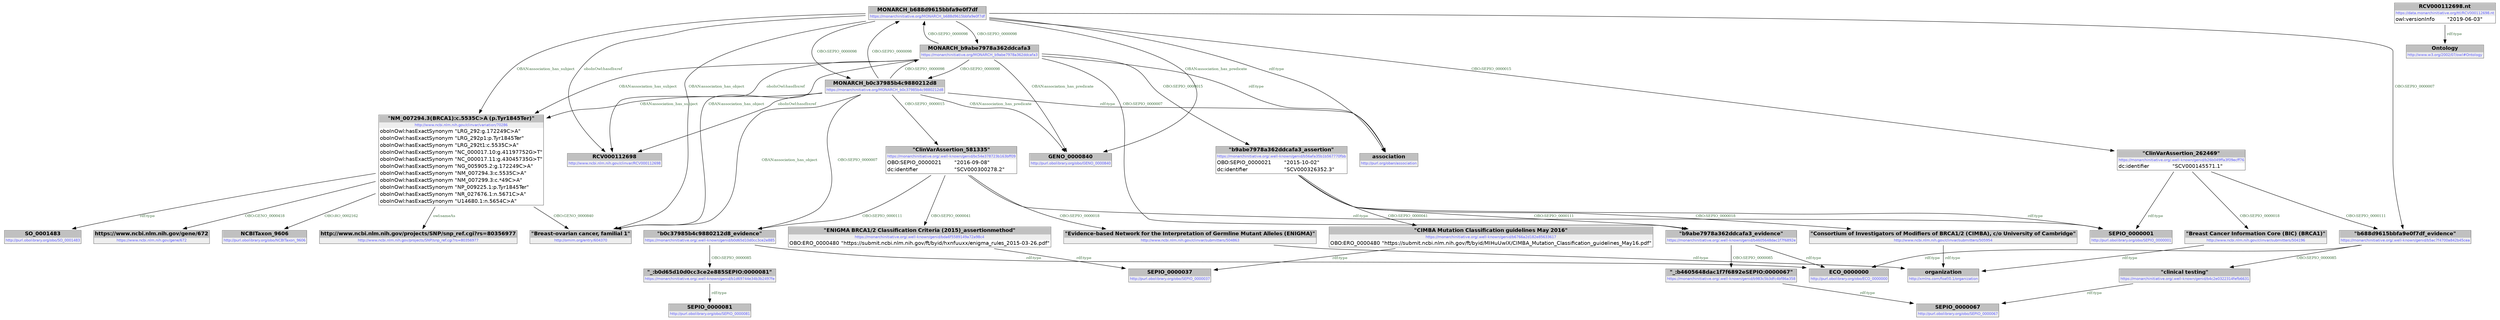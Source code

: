 digraph { 
 node [ fontname="DejaVu Sans" ] ; 
	node1 -> node2 [ color=BLACK, label=< <font point-size='10' color='#336633'>oboInOwl:hasdbxref</font> > ] ;
	node4 -> node5 [ color=BLACK, label=< <font point-size='10' color='#336633'>OBAN:association_has_object</font> > ] ;
	node6 -> node7 [ color=BLACK, label=< <font point-size='10' color='#336633'>rdf:type</font> > ] ;
	node3 -> node9 [ color=BLACK, label=< <font point-size='10' color='#336633'>owl:sameAs</font> > ] ;
	node8 -> node10 [ color=BLACK, label=< <font point-size='10' color='#336633'>rdf:type</font> > ] ;
	node4 -> node11 [ color=BLACK, label=< <font point-size='10' color='#336633'>OBAN:association_has_predicate</font> > ] ;
	node12 -> node13 [ color=BLACK, label=< <font point-size='10' color='#336633'>OBO:SEPIO_0000085</font> > ] ;
	node0 -> node14 [ color=BLACK, label=< <font point-size='10' color='#336633'>rdf:type</font> > ] ;
	node15 -> node16 [ color=BLACK, label=< <font point-size='10' color='#336633'>rdf:type</font> > ] ;
	node17 -> node5 [ color=BLACK, label=< <font point-size='10' color='#336633'>OBAN:association_has_object</font> > ] ;
	node18 -> node19 [ color=BLACK, label=< <font point-size='10' color='#336633'>rdf:type</font> > ] ;
	node4 -> node8 [ color=BLACK, label=< <font point-size='10' color='#336633'>OBO:SEPIO_0000015</font> > ] ;
	node8 -> node20 [ color=BLACK, label=< <font point-size='10' color='#336633'>OBO:SEPIO_0000041</font> > ] ;
	node17 -> node3 [ color=BLACK, label=< <font point-size='10' color='#336633'>OBAN:association_has_subject</font> > ] ;
	node21 -> node22 [ color=BLACK, label=< <font point-size='10' color='#336633'>rdf:type</font> > ] ;
	node4 -> node17 [ color=BLACK, label=< <font point-size='10' color='#336633'>OBO:SEPIO_0000098</font> > ] ;
	node24 -> node7 [ color=BLACK, label=< <font point-size='10' color='#336633'>rdf:type</font> > ] ;
	node1 -> node23 [ color=BLACK, label=< <font point-size='10' color='#336633'>OBO:SEPIO_0000015</font> > ] ;
	node25 -> node10 [ color=BLACK, label=< <font point-size='10' color='#336633'>rdf:type</font> > ] ;
	node3 -> node5 [ color=BLACK, label=< <font point-size='10' color='#336633'>OBO:GENO_0000840</font> > ] ;
	node23 -> node26 [ color=BLACK, label=< <font point-size='10' color='#336633'>OBO:SEPIO_0000111</font> > ] ;
	node27 -> node7 [ color=BLACK, label=< <font point-size='10' color='#336633'>rdf:type</font> > ] ;
	node25 -> node0 [ color=BLACK, label=< <font point-size='10' color='#336633'>OBO:SEPIO_0000041</font> > ] ;
	node25 -> node6 [ color=BLACK, label=< <font point-size='10' color='#336633'>OBO:SEPIO_0000018</font> > ] ;
	node4 -> node2 [ color=BLACK, label=< <font point-size='10' color='#336633'>oboInOwl:hasdbxref</font> > ] ;
	node1 -> node11 [ color=BLACK, label=< <font point-size='10' color='#336633'>OBAN:association_has_predicate</font> > ] ;
	node13 -> node19 [ color=BLACK, label=< <font point-size='10' color='#336633'>rdf:type</font> > ] ;
	node1 -> node17 [ color=BLACK, label=< <font point-size='10' color='#336633'>OBO:SEPIO_0000098</font> > ] ;
	node1 -> node4 [ color=BLACK, label=< <font point-size='10' color='#336633'>OBO:SEPIO_0000098</font> > ] ;
	node8 -> node27 [ color=BLACK, label=< <font point-size='10' color='#336633'>OBO:SEPIO_0000018</font> > ] ;
	node17 -> node1 [ color=BLACK, label=< <font point-size='10' color='#336633'>OBO:SEPIO_0000098</font> > ] ;
	node26 -> node16 [ color=BLACK, label=< <font point-size='10' color='#336633'>rdf:type</font> > ] ;
	node17 -> node25 [ color=BLACK, label=< <font point-size='10' color='#336633'>OBO:SEPIO_0000015</font> > ] ;
	node4 -> node29 [ color=BLACK, label=< <font point-size='10' color='#336633'>rdf:type</font> > ] ;
	node23 -> node10 [ color=BLACK, label=< <font point-size='10' color='#336633'>rdf:type</font> > ] ;
	node23 -> node24 [ color=BLACK, label=< <font point-size='10' color='#336633'>OBO:SEPIO_0000018</font> > ] ;
	node4 -> node3 [ color=BLACK, label=< <font point-size='10' color='#336633'>OBAN:association_has_subject</font> > ] ;
	node1 -> node3 [ color=BLACK, label=< <font point-size='10' color='#336633'>OBAN:association_has_subject</font> > ] ;
	node26 -> node18 [ color=BLACK, label=< <font point-size='10' color='#336633'>OBO:SEPIO_0000085</font> > ] ;
	node28 -> node30 [ color=BLACK, label=< <font point-size='10' color='#336633'>rdf:type</font> > ] ;
	node1 -> node5 [ color=BLACK, label=< <font point-size='10' color='#336633'>OBAN:association_has_object</font> > ] ;
	node17 -> node11 [ color=BLACK, label=< <font point-size='10' color='#336633'>OBAN:association_has_predicate</font> > ] ;
	node17 -> node29 [ color=BLACK, label=< <font point-size='10' color='#336633'>rdf:type</font> > ] ;
	node8 -> node12 [ color=BLACK, label=< <font point-size='10' color='#336633'>OBO:SEPIO_0000111</font> > ] ;
	node17 -> node2 [ color=BLACK, label=< <font point-size='10' color='#336633'>oboInOwl:hasdbxref</font> > ] ;
	node3 -> node31 [ color=BLACK, label=< <font point-size='10' color='#336633'>rdf:type</font> > ] ;
	node12 -> node16 [ color=BLACK, label=< <font point-size='10' color='#336633'>rdf:type</font> > ] ;
	node15 -> node28 [ color=BLACK, label=< <font point-size='10' color='#336633'>OBO:SEPIO_0000085</font> > ] ;
	node3 -> node32 [ color=BLACK, label=< <font point-size='10' color='#336633'>OBO:GENO_0000418</font> > ] ;
	node4 -> node12 [ color=BLACK, label=< <font point-size='10' color='#336633'>OBO:SEPIO_0000007</font> > ] ;
	node4 -> node1 [ color=BLACK, label=< <font point-size='10' color='#336633'>OBO:SEPIO_0000098</font> > ] ;
	node17 -> node15 [ color=BLACK, label=< <font point-size='10' color='#336633'>OBO:SEPIO_0000007</font> > ] ;
	node1 -> node26 [ color=BLACK, label=< <font point-size='10' color='#336633'>OBO:SEPIO_0000007</font> > ] ;
	node1 -> node29 [ color=BLACK, label=< <font point-size='10' color='#336633'>rdf:type</font> > ] ;
	node17 -> node4 [ color=BLACK, label=< <font point-size='10' color='#336633'>OBO:SEPIO_0000098</font> > ] ;
	node3 -> node33 [ color=BLACK, label=< <font point-size='10' color='#336633'>OBO:RO_0002162</font> > ] ;
	node25 -> node15 [ color=BLACK, label=< <font point-size='10' color='#336633'>OBO:SEPIO_0000111</font> > ] ;
	node20 -> node14 [ color=BLACK, label=< <font point-size='10' color='#336633'>rdf:type</font> > ] ;
# https://monarchinitiative.org/.well-known/genid/bda6f5589149a72a98c4 node0
node0 [ shape=none, color=black label=< <table color='#666666' cellborder='0' cellspacing='0' border='1'><tr><td colspan='2' bgcolor='grey'><B>&quot;ENIGMA BRCA1/2 Classification Criteria (2015)_assertionmethod&quot;</B></td></tr><tr><td href='https://monarchinitiative.org/.well-known/genid/bda6f5589149a72a98c4' bgcolor='#eeeeee' colspan='2'><font point-size='10' color='#6666ff'>https://monarchinitiative.org/.well-known/genid/bda6f5589149a72a98c4</font></td></tr><tr><td align='left'>OBO:ERO_0000480</td><td align='left'>&quot;https://submit.ncbi.nlm.nih.gov/ft/byid/hxnfuuxx/enigma_rules_2015-03-26.pdf&quot;</td></tr></table> > ] 
# https://monarchinitiative.org/MONARCH_b688d9615bbfa9e0f7df node1
node1 [ shape=none, color=black label=< <table color='#666666' cellborder='0' cellspacing='0' border='1'><tr><td colspan='2' bgcolor='grey'><B>MONARCH_b688d9615bbfa9e0f7df</B></td></tr><tr><td href='https://monarchinitiative.org/MONARCH_b688d9615bbfa9e0f7df' bgcolor='#eeeeee' colspan='2'><font point-size='10' color='#6666ff'>https://monarchinitiative.org/MONARCH_b688d9615bbfa9e0f7df</font></td></tr></table> > ] 
# http://www.ncbi.nlm.nih.gov/clinvar/RCV000112698 node2
node2 [ shape=none, color=black label=< <table color='#666666' cellborder='0' cellspacing='0' border='1'><tr><td colspan='2' bgcolor='grey'><B>RCV000112698</B></td></tr><tr><td href='http://www.ncbi.nlm.nih.gov/clinvar/RCV000112698' bgcolor='#eeeeee' colspan='2'><font point-size='10' color='#6666ff'>http://www.ncbi.nlm.nih.gov/clinvar/RCV000112698</font></td></tr></table> > ] 
# http://www.ncbi.nlm.nih.gov/clinvar/variation/70286 node3
node3 [ shape=none, color=black label=< <table color='#666666' cellborder='0' cellspacing='0' border='1'><tr><td colspan='2' bgcolor='grey'><B>&quot;NM_007294.3(BRCA1):c.5535C&gt;A (p.Tyr1845Ter)&quot;</B></td></tr><tr><td href='http://www.ncbi.nlm.nih.gov/clinvar/variation/70286' bgcolor='#eeeeee' colspan='2'><font point-size='10' color='#6666ff'>http://www.ncbi.nlm.nih.gov/clinvar/variation/70286</font></td></tr><tr><td align='left'>oboInOwl:hasExactSynonym</td><td align='left'>&quot;LRG_292:g.172249C&gt;A&quot;</td></tr><tr><td align='left'>oboInOwl:hasExactSynonym</td><td align='left'>&quot;LRG_292p1:p.Tyr1845Ter&quot;</td></tr><tr><td align='left'>oboInOwl:hasExactSynonym</td><td align='left'>&quot;LRG_292t1:c.5535C&gt;A&quot;</td></tr><tr><td align='left'>oboInOwl:hasExactSynonym</td><td align='left'>&quot;NC_000017.10:g.41197752G&gt;T&quot;</td></tr><tr><td align='left'>oboInOwl:hasExactSynonym</td><td align='left'>&quot;NC_000017.11:g.43045735G&gt;T&quot;</td></tr><tr><td align='left'>oboInOwl:hasExactSynonym</td><td align='left'>&quot;NG_005905.2:g.172249C&gt;A&quot;</td></tr><tr><td align='left'>oboInOwl:hasExactSynonym</td><td align='left'>&quot;NM_007294.3:c.5535C&gt;A&quot;</td></tr><tr><td align='left'>oboInOwl:hasExactSynonym</td><td align='left'>&quot;NM_007299.3:c.*49C&gt;A&quot;</td></tr><tr><td align='left'>oboInOwl:hasExactSynonym</td><td align='left'>&quot;NP_009225.1:p.Tyr1845Ter&quot;</td></tr><tr><td align='left'>oboInOwl:hasExactSynonym</td><td align='left'>&quot;NR_027676.1:n.5671C&gt;A&quot;</td></tr><tr><td align='left'>oboInOwl:hasExactSynonym</td><td align='left'>&quot;U14680.1:n.5654C&gt;A&quot;</td></tr></table> > ] 
# https://monarchinitiative.org/MONARCH_b9abe7978a362ddcafa3 node4
node4 [ shape=none, color=black label=< <table color='#666666' cellborder='0' cellspacing='0' border='1'><tr><td colspan='2' bgcolor='grey'><B>MONARCH_b9abe7978a362ddcafa3</B></td></tr><tr><td href='https://monarchinitiative.org/MONARCH_b9abe7978a362ddcafa3' bgcolor='#eeeeee' colspan='2'><font point-size='10' color='#6666ff'>https://monarchinitiative.org/MONARCH_b9abe7978a362ddcafa3</font></td></tr></table> > ] 
# http://omim.org/entry/604370 node5
node5 [ shape=none, color=black label=< <table color='#666666' cellborder='0' cellspacing='0' border='1'><tr><td colspan='2' bgcolor='grey'><B>&quot;Breast-ovarian cancer, familial 1&quot;</B></td></tr><tr><td href='http://omim.org/entry/604370' bgcolor='#eeeeee' colspan='2'><font point-size='10' color='#6666ff'>http://omim.org/entry/604370</font></td></tr></table> > ] 
# http://www.ncbi.nlm.nih.gov/clinvar/submitters/504863 node6
node6 [ shape=none, color=black label=< <table color='#666666' cellborder='0' cellspacing='0' border='1'><tr><td colspan='2' bgcolor='grey'><B>&quot;Evidence-based Network for the Interpretation of Germline Mutant Alleles (ENIGMA)&quot;</B></td></tr><tr><td href='http://www.ncbi.nlm.nih.gov/clinvar/submitters/504863' bgcolor='#eeeeee' colspan='2'><font point-size='10' color='#6666ff'>http://www.ncbi.nlm.nih.gov/clinvar/submitters/504863</font></td></tr></table> > ] 
# http://xmlns.com/foaf/0.1/organization node7
node7 [ shape=none, color=black label=< <table color='#666666' cellborder='0' cellspacing='0' border='1'><tr><td colspan='2' bgcolor='grey'><B>organization</B></td></tr><tr><td href='http://xmlns.com/foaf/0.1/organization' bgcolor='#eeeeee' colspan='2'><font point-size='10' color='#6666ff'>http://xmlns.com/foaf/0.1/organization</font></td></tr></table> > ] 
# https://monarchinitiative.org/.well-known/genid/b56afa35b1b567770fbb node8
node8 [ shape=none, color=black label=< <table color='#666666' cellborder='0' cellspacing='0' border='1'><tr><td colspan='2' bgcolor='grey'><B>&quot;b9abe7978a362ddcafa3_assertion&quot;</B></td></tr><tr><td href='https://monarchinitiative.org/.well-known/genid/b56afa35b1b567770fbb' bgcolor='#eeeeee' colspan='2'><font point-size='10' color='#6666ff'>https://monarchinitiative.org/.well-known/genid/b56afa35b1b567770fbb</font></td></tr><tr><td align='left'>OBO:SEPIO_0000021</td><td align='left'>&quot;2015-10-02&quot;</td></tr><tr><td align='left'>dc:identifier</td><td align='left'>&quot;SCV000326352.3&quot;</td></tr></table> > ] 
# http://www.ncbi.nlm.nih.gov/projects/SNP/snp_ref.cgi?rs=80356977 node9
node9 [ shape=none, color=black label=< <table color='#666666' cellborder='0' cellspacing='0' border='1'><tr><td colspan='2' bgcolor='grey'><B>http://www.ncbi.nlm.nih.gov/projects/SNP/snp_ref.cgi?rs=80356977</B></td></tr><tr><td href='http://www.ncbi.nlm.nih.gov/projects/SNP/snp_ref.cgi?rs=80356977' bgcolor='#eeeeee' colspan='2'><font point-size='10' color='#6666ff'>http://www.ncbi.nlm.nih.gov/projects/SNP/snp_ref.cgi?rs=80356977</font></td></tr></table> > ] 
# http://purl.obolibrary.org/obo/SEPIO_0000001 node10
node10 [ shape=none, color=black label=< <table color='#666666' cellborder='0' cellspacing='0' border='1'><tr><td colspan='2' bgcolor='grey'><B>SEPIO_0000001</B></td></tr><tr><td href='http://purl.obolibrary.org/obo/SEPIO_0000001' bgcolor='#eeeeee' colspan='2'><font point-size='10' color='#6666ff'>http://purl.obolibrary.org/obo/SEPIO_0000001</font></td></tr></table> > ] 
# http://purl.obolibrary.org/obo/GENO_0000840 node11
node11 [ shape=none, color=black label=< <table color='#666666' cellborder='0' cellspacing='0' border='1'><tr><td colspan='2' bgcolor='grey'><B>GENO_0000840</B></td></tr><tr><td href='http://purl.obolibrary.org/obo/GENO_0000840' bgcolor='#eeeeee' colspan='2'><font point-size='10' color='#6666ff'>http://purl.obolibrary.org/obo/GENO_0000840</font></td></tr></table> > ] 
# https://monarchinitiative.org/.well-known/genid/b4605648dac1f7f6892e node12
node12 [ shape=none, color=black label=< <table color='#666666' cellborder='0' cellspacing='0' border='1'><tr><td colspan='2' bgcolor='grey'><B>&quot;b9abe7978a362ddcafa3_evidence&quot;</B></td></tr><tr><td href='https://monarchinitiative.org/.well-known/genid/b4605648dac1f7f6892e' bgcolor='#eeeeee' colspan='2'><font point-size='10' color='#6666ff'>https://monarchinitiative.org/.well-known/genid/b4605648dac1f7f6892e</font></td></tr></table> > ] 
# https://monarchinitiative.org/.well-known/genid/b983c5b3dfc4bf86a358 node13
node13 [ shape=none, color=black label=< <table color='#666666' cellborder='0' cellspacing='0' border='1'><tr><td colspan='2' bgcolor='grey'><B>&quot;_:b4605648dac1f7f6892eSEPIO:0000067&quot;</B></td></tr><tr><td href='https://monarchinitiative.org/.well-known/genid/b983c5b3dfc4bf86a358' bgcolor='#eeeeee' colspan='2'><font point-size='10' color='#6666ff'>https://monarchinitiative.org/.well-known/genid/b983c5b3dfc4bf86a358</font></td></tr></table> > ] 
# http://purl.obolibrary.org/obo/SEPIO_0000037 node14
node14 [ shape=none, color=black label=< <table color='#666666' cellborder='0' cellspacing='0' border='1'><tr><td colspan='2' bgcolor='grey'><B>SEPIO_0000037</B></td></tr><tr><td href='http://purl.obolibrary.org/obo/SEPIO_0000037' bgcolor='#eeeeee' colspan='2'><font point-size='10' color='#6666ff'>http://purl.obolibrary.org/obo/SEPIO_0000037</font></td></tr></table> > ] 
# https://monarchinitiative.org/.well-known/genid/b0d65d10d0cc3ce2e885 node15
node15 [ shape=none, color=black label=< <table color='#666666' cellborder='0' cellspacing='0' border='1'><tr><td colspan='2' bgcolor='grey'><B>&quot;b0c37985b4c9880212d8_evidence&quot;</B></td></tr><tr><td href='https://monarchinitiative.org/.well-known/genid/b0d65d10d0cc3ce2e885' bgcolor='#eeeeee' colspan='2'><font point-size='10' color='#6666ff'>https://monarchinitiative.org/.well-known/genid/b0d65d10d0cc3ce2e885</font></td></tr></table> > ] 
# http://purl.obolibrary.org/obo/ECO_0000000 node16
node16 [ shape=none, color=black label=< <table color='#666666' cellborder='0' cellspacing='0' border='1'><tr><td colspan='2' bgcolor='grey'><B>ECO_0000000</B></td></tr><tr><td href='http://purl.obolibrary.org/obo/ECO_0000000' bgcolor='#eeeeee' colspan='2'><font point-size='10' color='#6666ff'>http://purl.obolibrary.org/obo/ECO_0000000</font></td></tr></table> > ] 
# https://monarchinitiative.org/MONARCH_b0c37985b4c9880212d8 node17
node17 [ shape=none, color=black label=< <table color='#666666' cellborder='0' cellspacing='0' border='1'><tr><td colspan='2' bgcolor='grey'><B>MONARCH_b0c37985b4c9880212d8</B></td></tr><tr><td href='https://monarchinitiative.org/MONARCH_b0c37985b4c9880212d8' bgcolor='#eeeeee' colspan='2'><font point-size='10' color='#6666ff'>https://monarchinitiative.org/MONARCH_b0c37985b4c9880212d8</font></td></tr></table> > ] 
# https://monarchinitiative.org/.well-known/genid/b4c2e0322314fefb6631 node18
node18 [ shape=none, color=black label=< <table color='#666666' cellborder='0' cellspacing='0' border='1'><tr><td colspan='2' bgcolor='grey'><B>&quot;clinical testing&quot;</B></td></tr><tr><td href='https://monarchinitiative.org/.well-known/genid/b4c2e0322314fefb6631' bgcolor='#eeeeee' colspan='2'><font point-size='10' color='#6666ff'>https://monarchinitiative.org/.well-known/genid/b4c2e0322314fefb6631</font></td></tr></table> > ] 
# http://purl.obolibrary.org/obo/SEPIO_0000067 node19
node19 [ shape=none, color=black label=< <table color='#666666' cellborder='0' cellspacing='0' border='1'><tr><td colspan='2' bgcolor='grey'><B>SEPIO_0000067</B></td></tr><tr><td href='http://purl.obolibrary.org/obo/SEPIO_0000067' bgcolor='#eeeeee' colspan='2'><font point-size='10' color='#6666ff'>http://purl.obolibrary.org/obo/SEPIO_0000067</font></td></tr></table> > ] 
# https://monarchinitiative.org/.well-known/genid/b6766a2d182e85633617 node20
node20 [ shape=none, color=black label=< <table color='#666666' cellborder='0' cellspacing='0' border='1'><tr><td colspan='2' bgcolor='grey'><B>&quot;CIMBA Mutation Classification guidelines May 2016&quot;</B></td></tr><tr><td href='https://monarchinitiative.org/.well-known/genid/b6766a2d182e85633617' bgcolor='#eeeeee' colspan='2'><font point-size='10' color='#6666ff'>https://monarchinitiative.org/.well-known/genid/b6766a2d182e85633617</font></td></tr><tr><td align='left'>OBO:ERO_0000480</td><td align='left'>&quot;https://submit.ncbi.nlm.nih.gov/ft/byid/MIHuUwlX/CIMBA_Mutation_Classification_guidelines_May16.pdf&quot;</td></tr></table> > ] 
# https://data.monarchinitiative.org/ttl/RCV000112698.nt node21
node21 [ shape=none, color=black label=< <table color='#666666' cellborder='0' cellspacing='0' border='1'><tr><td colspan='2' bgcolor='grey'><B>RCV000112698.nt</B></td></tr><tr><td href='https://data.monarchinitiative.org/ttl/RCV000112698.nt' bgcolor='#eeeeee' colspan='2'><font point-size='10' color='#6666ff'>https://data.monarchinitiative.org/ttl/RCV000112698.nt</font></td></tr><tr><td align='left'>owl:versionInfo</td><td align='left'>&quot;2019-06-03&quot;</td></tr></table> > ] 
# http://www.w3.org/2002/07/owl#Ontology node22
node22 [ shape=none, color=black label=< <table color='#666666' cellborder='0' cellspacing='0' border='1'><tr><td colspan='2' bgcolor='grey'><B>Ontology</B></td></tr><tr><td href='http://www.w3.org/2002/07/owl#Ontology' bgcolor='#eeeeee' colspan='2'><font point-size='10' color='#6666ff'>http://www.w3.org/2002/07/owl#Ontology</font></td></tr></table> > ] 
# https://monarchinitiative.org/.well-known/genid/b26b049ffa3f09ecff76 node23
node23 [ shape=none, color=black label=< <table color='#666666' cellborder='0' cellspacing='0' border='1'><tr><td colspan='2' bgcolor='grey'><B>&quot;ClinVarAssertion_262469&quot;</B></td></tr><tr><td href='https://monarchinitiative.org/.well-known/genid/b26b049ffa3f09ecff76' bgcolor='#eeeeee' colspan='2'><font point-size='10' color='#6666ff'>https://monarchinitiative.org/.well-known/genid/b26b049ffa3f09ecff76</font></td></tr><tr><td align='left'>dc:identifier</td><td align='left'>&quot;SCV000145571.1&quot;</td></tr></table> > ] 
# http://www.ncbi.nlm.nih.gov/clinvar/submitters/504196 node24
node24 [ shape=none, color=black label=< <table color='#666666' cellborder='0' cellspacing='0' border='1'><tr><td colspan='2' bgcolor='grey'><B>&quot;Breast Cancer Information Core (BIC) (BRCA1)&quot;</B></td></tr><tr><td href='http://www.ncbi.nlm.nih.gov/clinvar/submitters/504196' bgcolor='#eeeeee' colspan='2'><font point-size='10' color='#6666ff'>http://www.ncbi.nlm.nih.gov/clinvar/submitters/504196</font></td></tr></table> > ] 
# https://monarchinitiative.org/.well-known/genid/bc54e378723b163bff09 node25
node25 [ shape=none, color=black label=< <table color='#666666' cellborder='0' cellspacing='0' border='1'><tr><td colspan='2' bgcolor='grey'><B>&quot;ClinVarAssertion_581335&quot;</B></td></tr><tr><td href='https://monarchinitiative.org/.well-known/genid/bc54e378723b163bff09' bgcolor='#eeeeee' colspan='2'><font point-size='10' color='#6666ff'>https://monarchinitiative.org/.well-known/genid/bc54e378723b163bff09</font></td></tr><tr><td align='left'>OBO:SEPIO_0000021</td><td align='left'>&quot;2016-09-08&quot;</td></tr><tr><td align='left'>dc:identifier</td><td align='left'>&quot;SCV000300278.2&quot;</td></tr></table> > ] 
# https://monarchinitiative.org/.well-known/genid/b5ac7f4700a842b45cea node26
node26 [ shape=none, color=black label=< <table color='#666666' cellborder='0' cellspacing='0' border='1'><tr><td colspan='2' bgcolor='grey'><B>&quot;b688d9615bbfa9e0f7df_evidence&quot;</B></td></tr><tr><td href='https://monarchinitiative.org/.well-known/genid/b5ac7f4700a842b45cea' bgcolor='#eeeeee' colspan='2'><font point-size='10' color='#6666ff'>https://monarchinitiative.org/.well-known/genid/b5ac7f4700a842b45cea</font></td></tr></table> > ] 
# http://www.ncbi.nlm.nih.gov/clinvar/submitters/505954 node27
node27 [ shape=none, color=black label=< <table color='#666666' cellborder='0' cellspacing='0' border='1'><tr><td colspan='2' bgcolor='grey'><B>&quot;Consortium of Investigators of Modifiers of BRCA1/2 (CIMBA), c/o University of Cambridge&quot;</B></td></tr><tr><td href='http://www.ncbi.nlm.nih.gov/clinvar/submitters/505954' bgcolor='#eeeeee' colspan='2'><font point-size='10' color='#6666ff'>http://www.ncbi.nlm.nih.gov/clinvar/submitters/505954</font></td></tr></table> > ] 
# https://monarchinitiative.org/.well-known/genid/b1d69744e34b3b2497fe node28
node28 [ shape=none, color=black label=< <table color='#666666' cellborder='0' cellspacing='0' border='1'><tr><td colspan='2' bgcolor='grey'><B>&quot;_:b0d65d10d0cc3ce2e885SEPIO:0000081&quot;</B></td></tr><tr><td href='https://monarchinitiative.org/.well-known/genid/b1d69744e34b3b2497fe' bgcolor='#eeeeee' colspan='2'><font point-size='10' color='#6666ff'>https://monarchinitiative.org/.well-known/genid/b1d69744e34b3b2497fe</font></td></tr></table> > ] 
# http://purl.org/oban/association node29
node29 [ shape=none, color=black label=< <table color='#666666' cellborder='0' cellspacing='0' border='1'><tr><td colspan='2' bgcolor='grey'><B>association</B></td></tr><tr><td href='http://purl.org/oban/association' bgcolor='#eeeeee' colspan='2'><font point-size='10' color='#6666ff'>http://purl.org/oban/association</font></td></tr></table> > ] 
# http://purl.obolibrary.org/obo/SEPIO_0000081 node30
node30 [ shape=none, color=black label=< <table color='#666666' cellborder='0' cellspacing='0' border='1'><tr><td colspan='2' bgcolor='grey'><B>SEPIO_0000081</B></td></tr><tr><td href='http://purl.obolibrary.org/obo/SEPIO_0000081' bgcolor='#eeeeee' colspan='2'><font point-size='10' color='#6666ff'>http://purl.obolibrary.org/obo/SEPIO_0000081</font></td></tr></table> > ] 
# http://purl.obolibrary.org/obo/SO_0001483 node31
node31 [ shape=none, color=black label=< <table color='#666666' cellborder='0' cellspacing='0' border='1'><tr><td colspan='2' bgcolor='grey'><B>SO_0001483</B></td></tr><tr><td href='http://purl.obolibrary.org/obo/SO_0001483' bgcolor='#eeeeee' colspan='2'><font point-size='10' color='#6666ff'>http://purl.obolibrary.org/obo/SO_0001483</font></td></tr></table> > ] 
# https://www.ncbi.nlm.nih.gov/gene/672 node32
node32 [ shape=none, color=black label=< <table color='#666666' cellborder='0' cellspacing='0' border='1'><tr><td colspan='2' bgcolor='grey'><B>https://www.ncbi.nlm.nih.gov/gene/672</B></td></tr><tr><td href='https://www.ncbi.nlm.nih.gov/gene/672' bgcolor='#eeeeee' colspan='2'><font point-size='10' color='#6666ff'>https://www.ncbi.nlm.nih.gov/gene/672</font></td></tr></table> > ] 
# http://purl.obolibrary.org/obo/NCBITaxon_9606 node33
node33 [ shape=none, color=black label=< <table color='#666666' cellborder='0' cellspacing='0' border='1'><tr><td colspan='2' bgcolor='grey'><B>NCBITaxon_9606</B></td></tr><tr><td href='http://purl.obolibrary.org/obo/NCBITaxon_9606' bgcolor='#eeeeee' colspan='2'><font point-size='10' color='#6666ff'>http://purl.obolibrary.org/obo/NCBITaxon_9606</font></td></tr></table> > ] 
}
